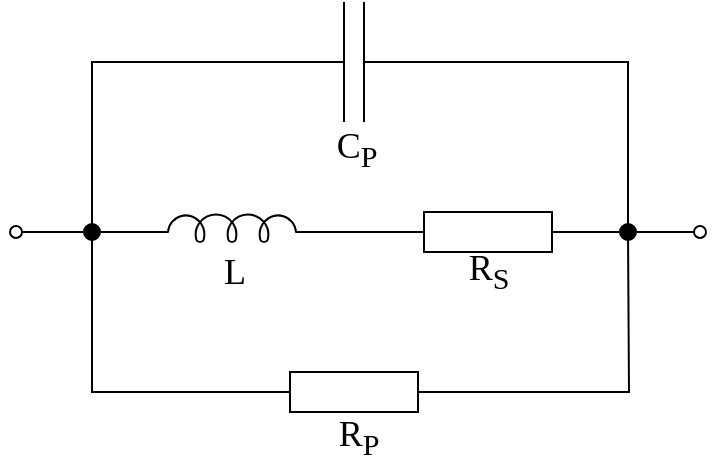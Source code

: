 <mxfile version="24.4.13" type="device">
  <diagram name="Page-1" id="ZBeohLun6j88s_WVILH9">
    <mxGraphModel dx="448" dy="357" grid="1" gridSize="1" guides="1" tooltips="1" connect="1" arrows="1" fold="1" page="1" pageScale="1" pageWidth="827" pageHeight="1169" math="0" shadow="0">
      <root>
        <mxCell id="0" />
        <mxCell id="1" parent="0" />
        <mxCell id="EJdcwmjjuhQY6TTPsVkF-1" value="" style="pointerEvents=1;verticalLabelPosition=bottom;shadow=0;dashed=0;align=center;html=1;verticalAlign=top;shape=mxgraph.electrical.resistors.resistor_1;" parent="1" vertex="1">
          <mxGeometry x="400" y="330" width="100" height="20" as="geometry" />
        </mxCell>
        <mxCell id="EJdcwmjjuhQY6TTPsVkF-22" style="edgeStyle=orthogonalEdgeStyle;rounded=0;orthogonalLoop=1;jettySize=auto;html=1;exitX=0;exitY=0.5;exitDx=0;exitDy=0;exitPerimeter=0;entryX=0.5;entryY=0;entryDx=0;entryDy=0;endArrow=none;endFill=0;" parent="1" source="EJdcwmjjuhQY6TTPsVkF-2" target="EJdcwmjjuhQY6TTPsVkF-16" edge="1">
          <mxGeometry relative="1" as="geometry" />
        </mxCell>
        <mxCell id="EJdcwmjjuhQY6TTPsVkF-2" value="" style="pointerEvents=1;verticalLabelPosition=bottom;shadow=0;dashed=0;align=center;html=1;verticalAlign=top;shape=mxgraph.electrical.capacitors.capacitor_1;" parent="1" vertex="1">
          <mxGeometry x="333" y="225" width="100" height="60" as="geometry" />
        </mxCell>
        <mxCell id="EJdcwmjjuhQY6TTPsVkF-3" value="" style="pointerEvents=1;verticalLabelPosition=bottom;shadow=0;dashed=0;align=center;html=1;verticalAlign=top;shape=mxgraph.electrical.inductors.inductor_5;fontFamily=Times New Roman;" parent="1" vertex="1">
          <mxGeometry x="272" y="331" width="100" height="14" as="geometry" />
        </mxCell>
        <mxCell id="EJdcwmjjuhQY6TTPsVkF-8" style="edgeStyle=orthogonalEdgeStyle;rounded=0;orthogonalLoop=1;jettySize=auto;html=1;exitX=1;exitY=0.5;exitDx=0;exitDy=0;exitPerimeter=0;endArrow=none;endFill=0;" parent="1" source="EJdcwmjjuhQY6TTPsVkF-4" edge="1">
          <mxGeometry relative="1" as="geometry">
            <mxPoint x="520" y="340" as="targetPoint" />
          </mxGeometry>
        </mxCell>
        <mxCell id="EJdcwmjjuhQY6TTPsVkF-11" style="edgeStyle=orthogonalEdgeStyle;rounded=0;orthogonalLoop=1;jettySize=auto;html=1;exitX=0;exitY=0.5;exitDx=0;exitDy=0;exitPerimeter=0;endArrow=none;endFill=0;" parent="1" source="EJdcwmjjuhQY6TTPsVkF-16" edge="1">
          <mxGeometry relative="1" as="geometry">
            <mxPoint x="252.0" y="340" as="targetPoint" />
          </mxGeometry>
        </mxCell>
        <mxCell id="EJdcwmjjuhQY6TTPsVkF-4" value="" style="pointerEvents=1;verticalLabelPosition=bottom;shadow=0;dashed=0;align=center;html=1;verticalAlign=top;shape=mxgraph.electrical.resistors.resistor_1;" parent="1" vertex="1">
          <mxGeometry x="333" y="410" width="100" height="20" as="geometry" />
        </mxCell>
        <mxCell id="EJdcwmjjuhQY6TTPsVkF-5" style="edgeStyle=orthogonalEdgeStyle;rounded=0;orthogonalLoop=1;jettySize=auto;html=1;exitX=1;exitY=0.645;exitDx=0;exitDy=0;exitPerimeter=0;entryX=0;entryY=0.5;entryDx=0;entryDy=0;entryPerimeter=0;endArrow=none;endFill=0;" parent="1" source="EJdcwmjjuhQY6TTPsVkF-3" target="EJdcwmjjuhQY6TTPsVkF-1" edge="1">
          <mxGeometry relative="1" as="geometry" />
        </mxCell>
        <mxCell id="EJdcwmjjuhQY6TTPsVkF-7" style="edgeStyle=orthogonalEdgeStyle;rounded=0;orthogonalLoop=1;jettySize=auto;html=1;exitX=1;exitY=0.5;exitDx=0;exitDy=0;exitPerimeter=0;entryX=1;entryY=0.5;entryDx=0;entryDy=0;entryPerimeter=0;endArrow=none;endFill=0;" parent="1" source="EJdcwmjjuhQY6TTPsVkF-20" target="EJdcwmjjuhQY6TTPsVkF-1" edge="1">
          <mxGeometry relative="1" as="geometry" />
        </mxCell>
        <mxCell id="EJdcwmjjuhQY6TTPsVkF-12" value="R&lt;sub&gt;S&lt;/sub&gt;" style="text;strokeColor=none;align=center;fillColor=none;html=1;verticalAlign=middle;whiteSpace=wrap;rounded=0;fontSize=18;fontFamily=Times New Roman;" parent="1" vertex="1">
          <mxGeometry x="429.5" y="352" width="41" height="16" as="geometry" />
        </mxCell>
        <mxCell id="EJdcwmjjuhQY6TTPsVkF-13" value="L" style="text;strokeColor=none;align=center;fillColor=none;html=1;verticalAlign=middle;whiteSpace=wrap;rounded=0;fontSize=18;fontFamily=Times New Roman;" parent="1" vertex="1">
          <mxGeometry x="302.5" y="352" width="41" height="16" as="geometry" />
        </mxCell>
        <mxCell id="EJdcwmjjuhQY6TTPsVkF-14" value="C&lt;sub&gt;P&lt;/sub&gt;" style="text;strokeColor=none;align=center;fillColor=none;html=1;verticalAlign=middle;whiteSpace=wrap;rounded=0;fontSize=18;fontFamily=Times New Roman;" parent="1" vertex="1">
          <mxGeometry x="364" y="291" width="41" height="16" as="geometry" />
        </mxCell>
        <mxCell id="EJdcwmjjuhQY6TTPsVkF-15" value="R&lt;sub&gt;P&lt;/sub&gt;" style="text;strokeColor=none;align=center;fillColor=none;html=1;verticalAlign=middle;whiteSpace=wrap;rounded=0;fontSize=18;fontFamily=Times New Roman;" parent="1" vertex="1">
          <mxGeometry x="365" y="435" width="41" height="16" as="geometry" />
        </mxCell>
        <mxCell id="EJdcwmjjuhQY6TTPsVkF-18" value="" style="edgeStyle=orthogonalEdgeStyle;rounded=0;orthogonalLoop=1;jettySize=auto;html=1;exitX=0;exitY=0.645;exitDx=0;exitDy=0;exitPerimeter=0;entryX=0;entryY=0.5;entryDx=0;entryDy=0;entryPerimeter=0;endArrow=none;endFill=0;" parent="1" source="EJdcwmjjuhQY6TTPsVkF-3" target="EJdcwmjjuhQY6TTPsVkF-16" edge="1">
          <mxGeometry relative="1" as="geometry">
            <mxPoint x="272" y="340" as="sourcePoint" />
            <mxPoint x="333" y="255" as="targetPoint" />
          </mxGeometry>
        </mxCell>
        <mxCell id="EJdcwmjjuhQY6TTPsVkF-19" value="" style="edgeStyle=orthogonalEdgeStyle;rounded=0;orthogonalLoop=1;jettySize=auto;html=1;exitX=0;exitY=0.5;exitDx=0;exitDy=0;exitPerimeter=0;endArrow=none;endFill=0;" parent="1" source="EJdcwmjjuhQY6TTPsVkF-4" target="EJdcwmjjuhQY6TTPsVkF-16" edge="1">
          <mxGeometry relative="1" as="geometry">
            <mxPoint x="252.0" y="340" as="targetPoint" />
            <mxPoint x="333" y="420" as="sourcePoint" />
          </mxGeometry>
        </mxCell>
        <mxCell id="EJdcwmjjuhQY6TTPsVkF-23" style="edgeStyle=orthogonalEdgeStyle;rounded=0;orthogonalLoop=1;jettySize=auto;html=1;exitX=0;exitY=0.5;exitDx=0;exitDy=0;endArrow=oval;endFill=0;" parent="1" source="EJdcwmjjuhQY6TTPsVkF-16" edge="1">
          <mxGeometry relative="1" as="geometry">
            <mxPoint x="214.012" y="340.019" as="targetPoint" />
          </mxGeometry>
        </mxCell>
        <mxCell id="EJdcwmjjuhQY6TTPsVkF-16" value="" style="ellipse;whiteSpace=wrap;html=1;aspect=fixed;fillColor=#000000;" parent="1" vertex="1">
          <mxGeometry x="248" y="336" width="8" height="8" as="geometry" />
        </mxCell>
        <mxCell id="EJdcwmjjuhQY6TTPsVkF-21" value="" style="edgeStyle=orthogonalEdgeStyle;rounded=0;orthogonalLoop=1;jettySize=auto;html=1;exitX=1;exitY=0.5;exitDx=0;exitDy=0;exitPerimeter=0;entryX=0.5;entryY=0;entryDx=0;entryDy=0;endArrow=none;endFill=0;" parent="1" source="EJdcwmjjuhQY6TTPsVkF-2" target="EJdcwmjjuhQY6TTPsVkF-20" edge="1">
          <mxGeometry relative="1" as="geometry">
            <mxPoint x="433" y="255" as="sourcePoint" />
            <mxPoint x="500" y="340" as="targetPoint" />
          </mxGeometry>
        </mxCell>
        <mxCell id="EJdcwmjjuhQY6TTPsVkF-24" style="edgeStyle=orthogonalEdgeStyle;rounded=0;orthogonalLoop=1;jettySize=auto;html=1;exitX=1;exitY=0.5;exitDx=0;exitDy=0;endArrow=oval;endFill=0;" parent="1" source="EJdcwmjjuhQY6TTPsVkF-20" edge="1">
          <mxGeometry relative="1" as="geometry">
            <mxPoint x="556" y="340" as="targetPoint" />
          </mxGeometry>
        </mxCell>
        <mxCell id="EJdcwmjjuhQY6TTPsVkF-20" value="" style="ellipse;whiteSpace=wrap;html=1;aspect=fixed;fillColor=#000000;" parent="1" vertex="1">
          <mxGeometry x="516" y="336" width="8" height="8" as="geometry" />
        </mxCell>
      </root>
    </mxGraphModel>
  </diagram>
</mxfile>
